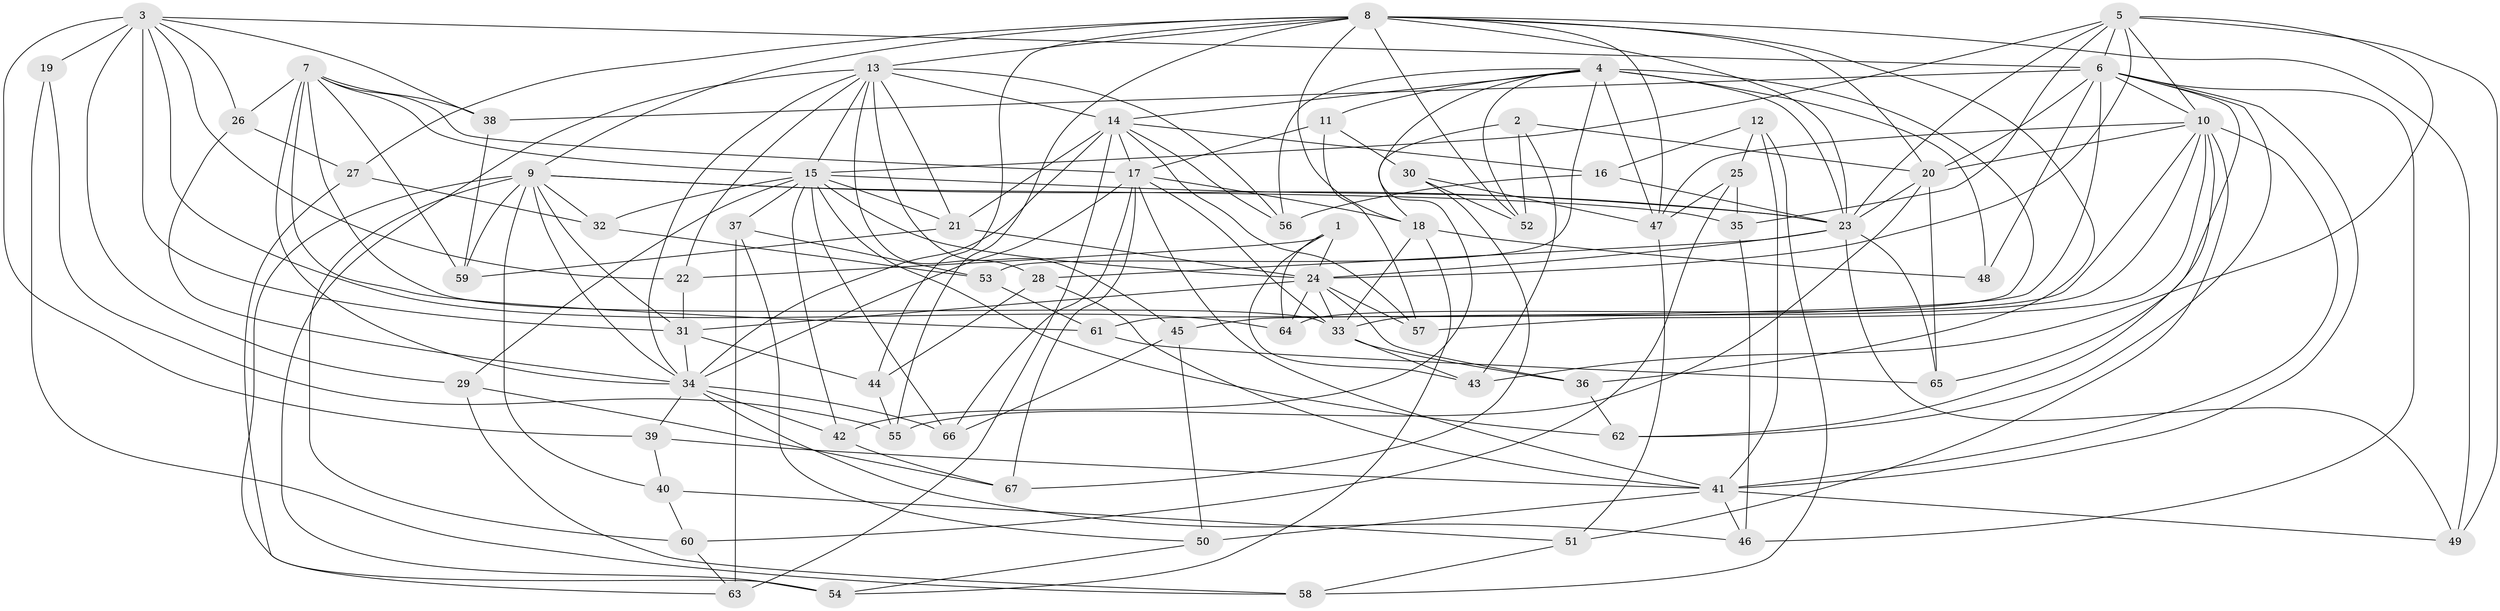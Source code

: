 // original degree distribution, {4: 1.0}
// Generated by graph-tools (version 1.1) at 2025/38/03/09/25 02:38:17]
// undirected, 67 vertices, 187 edges
graph export_dot {
graph [start="1"]
  node [color=gray90,style=filled];
  1;
  2;
  3;
  4;
  5;
  6;
  7;
  8;
  9;
  10;
  11;
  12;
  13;
  14;
  15;
  16;
  17;
  18;
  19;
  20;
  21;
  22;
  23;
  24;
  25;
  26;
  27;
  28;
  29;
  30;
  31;
  32;
  33;
  34;
  35;
  36;
  37;
  38;
  39;
  40;
  41;
  42;
  43;
  44;
  45;
  46;
  47;
  48;
  49;
  50;
  51;
  52;
  53;
  54;
  55;
  56;
  57;
  58;
  59;
  60;
  61;
  62;
  63;
  64;
  65;
  66;
  67;
  1 -- 22 [weight=1.0];
  1 -- 24 [weight=1.0];
  1 -- 43 [weight=1.0];
  1 -- 64 [weight=1.0];
  2 -- 18 [weight=1.0];
  2 -- 20 [weight=1.0];
  2 -- 43 [weight=1.0];
  2 -- 52 [weight=1.0];
  3 -- 6 [weight=1.0];
  3 -- 19 [weight=2.0];
  3 -- 22 [weight=1.0];
  3 -- 26 [weight=1.0];
  3 -- 29 [weight=1.0];
  3 -- 31 [weight=3.0];
  3 -- 38 [weight=1.0];
  3 -- 39 [weight=1.0];
  3 -- 64 [weight=1.0];
  4 -- 11 [weight=1.0];
  4 -- 14 [weight=1.0];
  4 -- 23 [weight=1.0];
  4 -- 42 [weight=1.0];
  4 -- 47 [weight=2.0];
  4 -- 48 [weight=2.0];
  4 -- 52 [weight=1.0];
  4 -- 53 [weight=1.0];
  4 -- 56 [weight=1.0];
  4 -- 61 [weight=1.0];
  5 -- 6 [weight=1.0];
  5 -- 10 [weight=1.0];
  5 -- 15 [weight=1.0];
  5 -- 23 [weight=1.0];
  5 -- 24 [weight=1.0];
  5 -- 35 [weight=1.0];
  5 -- 43 [weight=1.0];
  5 -- 49 [weight=1.0];
  6 -- 10 [weight=1.0];
  6 -- 20 [weight=2.0];
  6 -- 38 [weight=1.0];
  6 -- 41 [weight=1.0];
  6 -- 45 [weight=1.0];
  6 -- 46 [weight=1.0];
  6 -- 48 [weight=1.0];
  6 -- 62 [weight=1.0];
  6 -- 65 [weight=1.0];
  7 -- 15 [weight=1.0];
  7 -- 17 [weight=1.0];
  7 -- 26 [weight=1.0];
  7 -- 33 [weight=1.0];
  7 -- 34 [weight=1.0];
  7 -- 38 [weight=1.0];
  7 -- 59 [weight=1.0];
  7 -- 61 [weight=1.0];
  8 -- 9 [weight=1.0];
  8 -- 13 [weight=1.0];
  8 -- 18 [weight=1.0];
  8 -- 20 [weight=1.0];
  8 -- 23 [weight=1.0];
  8 -- 27 [weight=1.0];
  8 -- 36 [weight=1.0];
  8 -- 44 [weight=1.0];
  8 -- 47 [weight=1.0];
  8 -- 49 [weight=1.0];
  8 -- 52 [weight=1.0];
  8 -- 55 [weight=1.0];
  9 -- 23 [weight=1.0];
  9 -- 31 [weight=1.0];
  9 -- 32 [weight=1.0];
  9 -- 34 [weight=1.0];
  9 -- 35 [weight=1.0];
  9 -- 40 [weight=1.0];
  9 -- 59 [weight=1.0];
  9 -- 60 [weight=1.0];
  9 -- 63 [weight=1.0];
  10 -- 20 [weight=1.0];
  10 -- 33 [weight=1.0];
  10 -- 41 [weight=2.0];
  10 -- 47 [weight=2.0];
  10 -- 51 [weight=1.0];
  10 -- 57 [weight=1.0];
  10 -- 62 [weight=1.0];
  10 -- 64 [weight=1.0];
  11 -- 17 [weight=1.0];
  11 -- 30 [weight=1.0];
  11 -- 57 [weight=1.0];
  12 -- 16 [weight=1.0];
  12 -- 25 [weight=1.0];
  12 -- 41 [weight=1.0];
  12 -- 58 [weight=1.0];
  13 -- 14 [weight=1.0];
  13 -- 15 [weight=1.0];
  13 -- 21 [weight=1.0];
  13 -- 22 [weight=1.0];
  13 -- 28 [weight=1.0];
  13 -- 34 [weight=1.0];
  13 -- 45 [weight=1.0];
  13 -- 54 [weight=1.0];
  13 -- 56 [weight=1.0];
  14 -- 16 [weight=1.0];
  14 -- 17 [weight=1.0];
  14 -- 21 [weight=1.0];
  14 -- 34 [weight=2.0];
  14 -- 56 [weight=1.0];
  14 -- 57 [weight=1.0];
  14 -- 63 [weight=1.0];
  15 -- 21 [weight=1.0];
  15 -- 23 [weight=1.0];
  15 -- 24 [weight=1.0];
  15 -- 29 [weight=1.0];
  15 -- 32 [weight=1.0];
  15 -- 37 [weight=1.0];
  15 -- 42 [weight=1.0];
  15 -- 62 [weight=1.0];
  15 -- 66 [weight=1.0];
  16 -- 23 [weight=1.0];
  16 -- 56 [weight=1.0];
  17 -- 18 [weight=3.0];
  17 -- 33 [weight=2.0];
  17 -- 34 [weight=1.0];
  17 -- 41 [weight=1.0];
  17 -- 66 [weight=1.0];
  17 -- 67 [weight=1.0];
  18 -- 33 [weight=1.0];
  18 -- 48 [weight=1.0];
  18 -- 54 [weight=1.0];
  19 -- 55 [weight=1.0];
  19 -- 58 [weight=1.0];
  20 -- 23 [weight=1.0];
  20 -- 55 [weight=1.0];
  20 -- 65 [weight=1.0];
  21 -- 24 [weight=2.0];
  21 -- 59 [weight=1.0];
  22 -- 31 [weight=1.0];
  23 -- 24 [weight=2.0];
  23 -- 28 [weight=1.0];
  23 -- 49 [weight=1.0];
  23 -- 65 [weight=1.0];
  24 -- 31 [weight=1.0];
  24 -- 33 [weight=1.0];
  24 -- 36 [weight=1.0];
  24 -- 57 [weight=1.0];
  24 -- 64 [weight=1.0];
  25 -- 35 [weight=1.0];
  25 -- 47 [weight=1.0];
  25 -- 60 [weight=1.0];
  26 -- 27 [weight=1.0];
  26 -- 34 [weight=1.0];
  27 -- 32 [weight=1.0];
  27 -- 54 [weight=1.0];
  28 -- 41 [weight=1.0];
  28 -- 44 [weight=1.0];
  29 -- 58 [weight=1.0];
  29 -- 67 [weight=1.0];
  30 -- 47 [weight=1.0];
  30 -- 52 [weight=1.0];
  30 -- 67 [weight=1.0];
  31 -- 34 [weight=1.0];
  31 -- 44 [weight=1.0];
  32 -- 53 [weight=1.0];
  33 -- 36 [weight=1.0];
  33 -- 43 [weight=1.0];
  34 -- 39 [weight=1.0];
  34 -- 42 [weight=1.0];
  34 -- 46 [weight=1.0];
  34 -- 66 [weight=1.0];
  35 -- 46 [weight=1.0];
  36 -- 62 [weight=1.0];
  37 -- 50 [weight=1.0];
  37 -- 53 [weight=1.0];
  37 -- 63 [weight=1.0];
  38 -- 59 [weight=1.0];
  39 -- 40 [weight=1.0];
  39 -- 41 [weight=1.0];
  40 -- 51 [weight=1.0];
  40 -- 60 [weight=1.0];
  41 -- 46 [weight=1.0];
  41 -- 49 [weight=1.0];
  41 -- 50 [weight=1.0];
  42 -- 67 [weight=1.0];
  44 -- 55 [weight=1.0];
  45 -- 50 [weight=1.0];
  45 -- 66 [weight=1.0];
  47 -- 51 [weight=1.0];
  50 -- 54 [weight=1.0];
  51 -- 58 [weight=1.0];
  53 -- 61 [weight=1.0];
  60 -- 63 [weight=1.0];
  61 -- 65 [weight=1.0];
}
